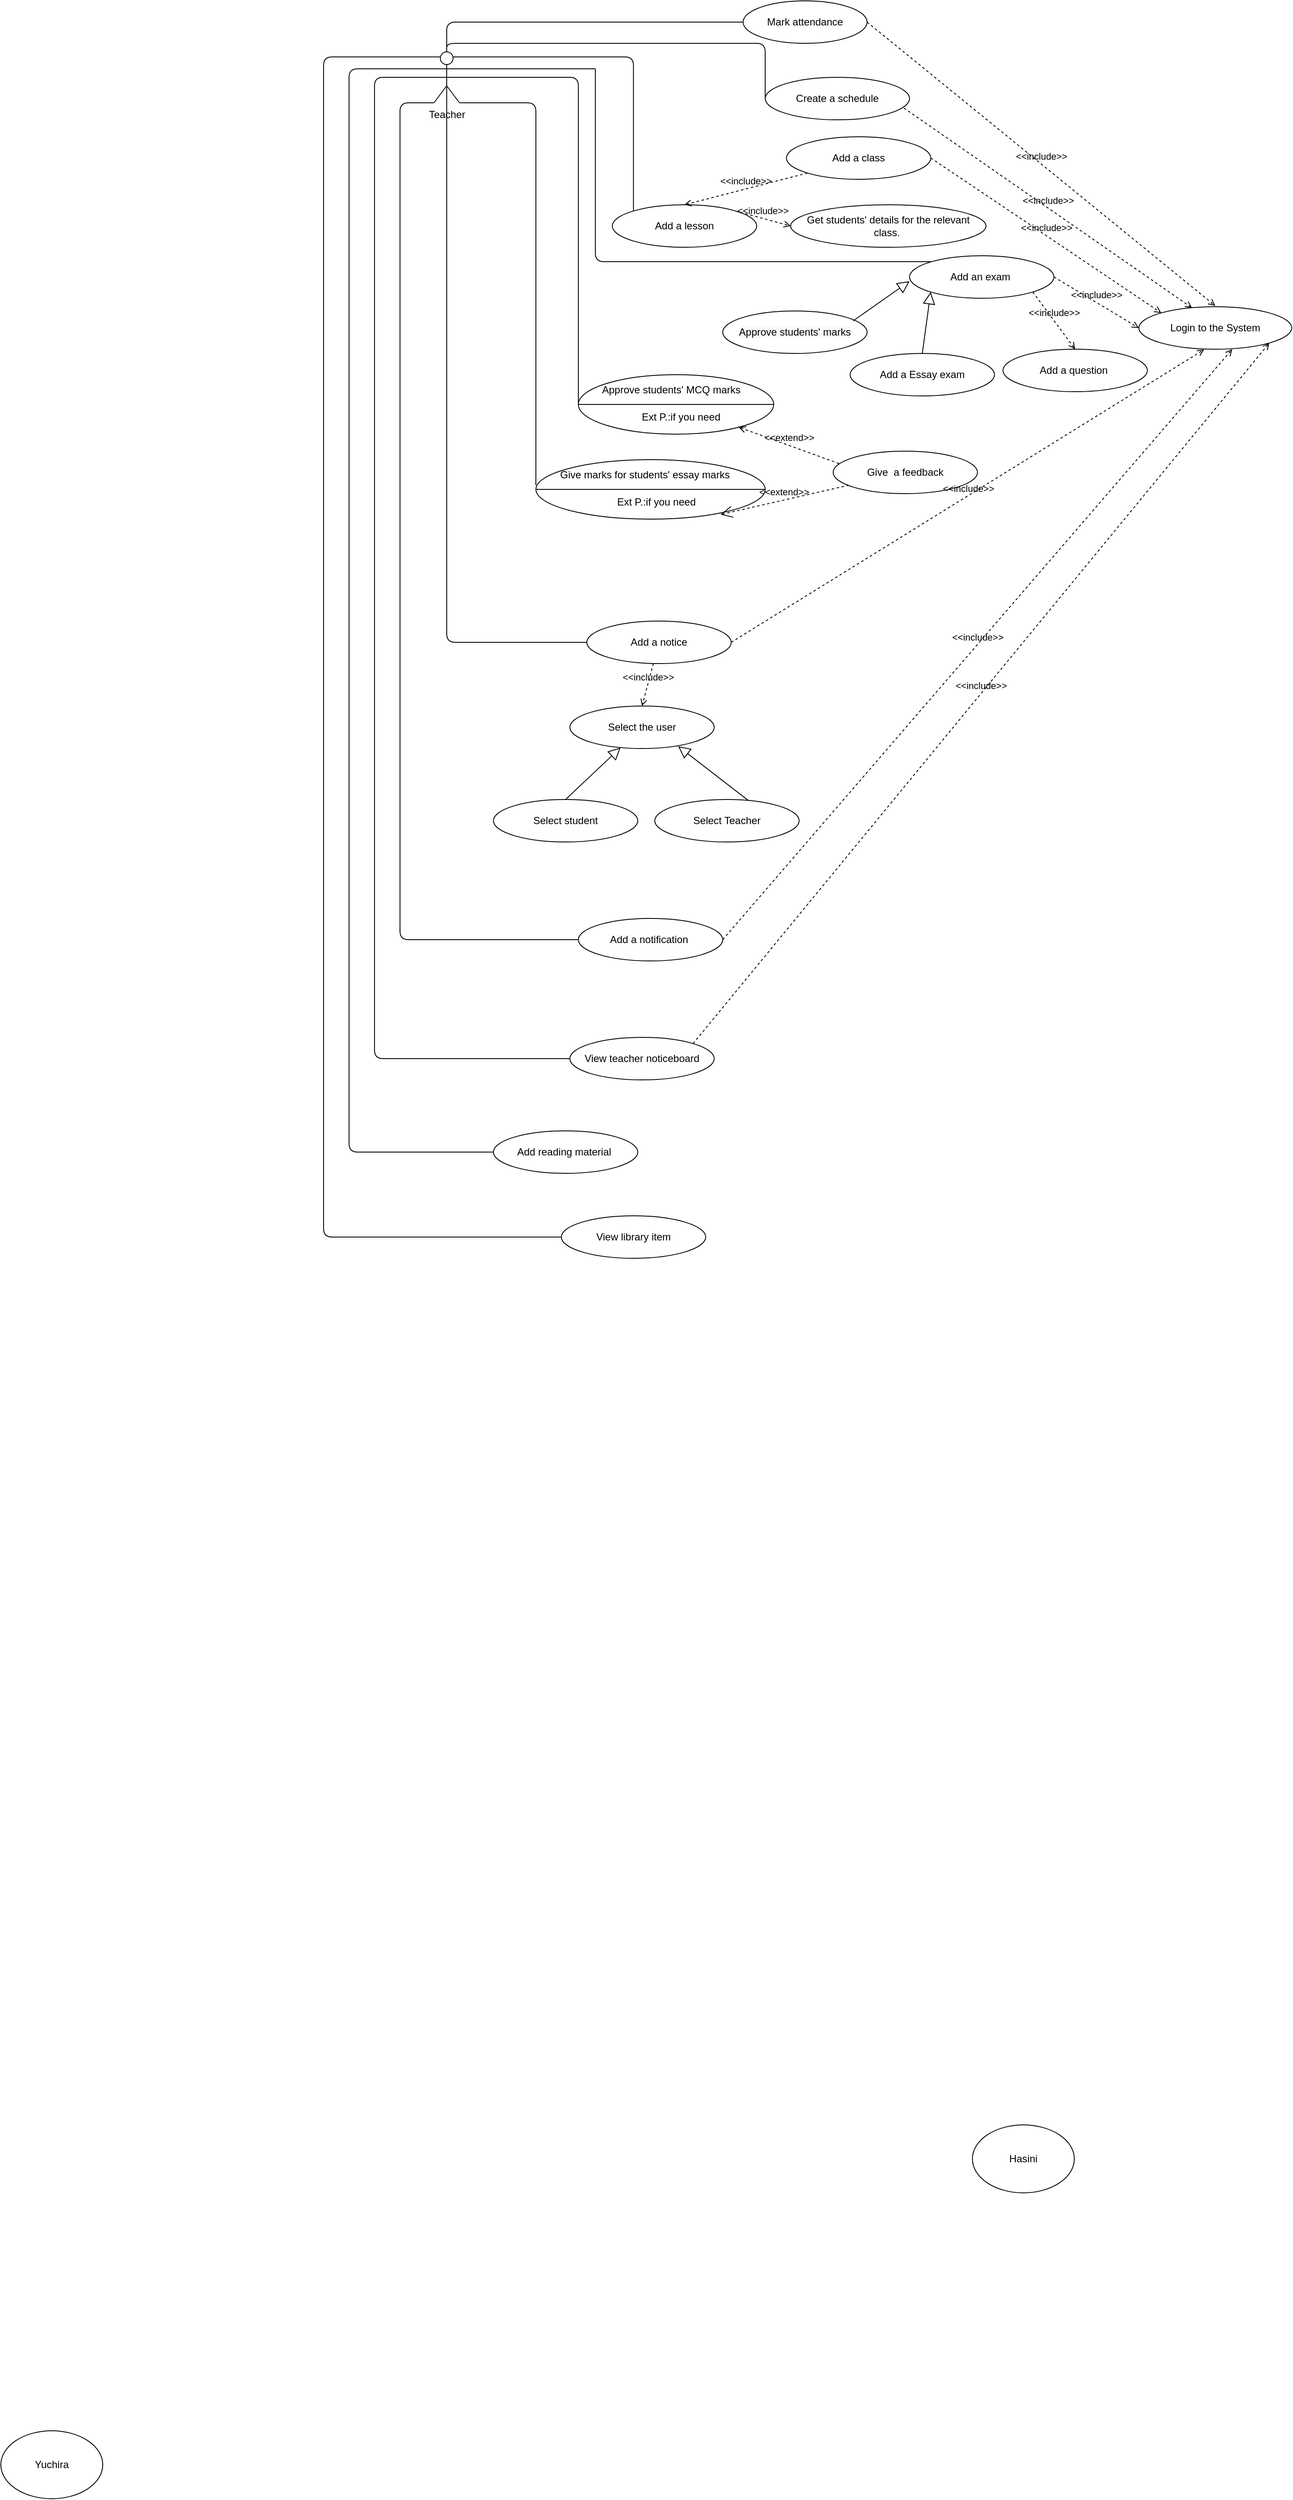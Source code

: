 <mxfile version="14.9.8" type="github">
  <diagram id="4McjJYbZN8BIUwtswG4Y" name="Page-1">
    <mxGraphModel dx="2048" dy="686" grid="1" gridSize="10" guides="1" tooltips="1" connect="1" arrows="1" fold="1" page="1" pageScale="1" pageWidth="827" pageHeight="1169" math="0" shadow="0">
      <root>
        <mxCell id="0" />
        <mxCell id="1" parent="0" />
        <mxCell id="UF2nYOWphOUwnpRi0saQ-10" value="Teacher" style="shape=umlActor;verticalLabelPosition=bottom;verticalAlign=top;html=1;outlineConnect=0;" vertex="1" parent="1">
          <mxGeometry x="-280" y="180" width="30" height="60" as="geometry" />
        </mxCell>
        <mxCell id="UF2nYOWphOUwnpRi0saQ-15" value="Mark attendance" style="ellipse;whiteSpace=wrap;html=1;" vertex="1" parent="1">
          <mxGeometry x="84" y="120" width="146" height="50" as="geometry" />
        </mxCell>
        <mxCell id="UF2nYOWphOUwnpRi0saQ-16" value="Login to the System" style="ellipse;whiteSpace=wrap;html=1;" vertex="1" parent="1">
          <mxGeometry x="550" y="480" width="180" height="50" as="geometry" />
        </mxCell>
        <mxCell id="UF2nYOWphOUwnpRi0saQ-17" value="&amp;lt;&amp;lt;include&amp;gt;&amp;gt;" style="html=1;verticalAlign=bottom;labelBackgroundColor=none;endArrow=open;endFill=0;dashed=1;exitX=1;exitY=0.5;exitDx=0;exitDy=0;" edge="1" parent="1" source="UF2nYOWphOUwnpRi0saQ-15">
          <mxGeometry width="160" relative="1" as="geometry">
            <mxPoint x="110" y="100" as="sourcePoint" />
            <mxPoint x="640" y="479" as="targetPoint" />
          </mxGeometry>
        </mxCell>
        <mxCell id="UF2nYOWphOUwnpRi0saQ-20" value="Create a schedule" style="ellipse;whiteSpace=wrap;html=1;" vertex="1" parent="1">
          <mxGeometry x="110" y="210" width="170" height="50" as="geometry" />
        </mxCell>
        <mxCell id="UF2nYOWphOUwnpRi0saQ-21" value="&amp;lt;&amp;lt;include&amp;gt;&amp;gt;" style="html=1;verticalAlign=bottom;labelBackgroundColor=none;endArrow=open;endFill=0;dashed=1;exitX=0.961;exitY=0.724;exitDx=0;exitDy=0;entryX=0.348;entryY=0.028;entryDx=0;entryDy=0;exitPerimeter=0;entryPerimeter=0;" edge="1" parent="1" source="UF2nYOWphOUwnpRi0saQ-20" target="UF2nYOWphOUwnpRi0saQ-16">
          <mxGeometry width="160" relative="1" as="geometry">
            <mxPoint x="310" y="210" as="sourcePoint" />
            <mxPoint x="610" y="460" as="targetPoint" />
          </mxGeometry>
        </mxCell>
        <mxCell id="UF2nYOWphOUwnpRi0saQ-31" value="Add a class" style="ellipse;whiteSpace=wrap;html=1;" vertex="1" parent="1">
          <mxGeometry x="135" y="280" width="170" height="50" as="geometry" />
        </mxCell>
        <mxCell id="UF2nYOWphOUwnpRi0saQ-32" value="&amp;lt;&amp;lt;include&amp;gt;&amp;gt;" style="html=1;verticalAlign=bottom;labelBackgroundColor=none;endArrow=open;endFill=0;dashed=1;entryX=0;entryY=0;entryDx=0;entryDy=0;exitX=1;exitY=0.5;exitDx=0;exitDy=0;" edge="1" parent="1" source="UF2nYOWphOUwnpRi0saQ-31" target="UF2nYOWphOUwnpRi0saQ-16">
          <mxGeometry width="160" relative="1" as="geometry">
            <mxPoint x="390" y="220" as="sourcePoint" />
            <mxPoint x="550" y="220" as="targetPoint" />
          </mxGeometry>
        </mxCell>
        <mxCell id="UF2nYOWphOUwnpRi0saQ-33" value="Add a lesson" style="ellipse;whiteSpace=wrap;html=1;" vertex="1" parent="1">
          <mxGeometry x="-70" y="360" width="170" height="50" as="geometry" />
        </mxCell>
        <mxCell id="UF2nYOWphOUwnpRi0saQ-34" value="&amp;lt;&amp;lt;include&amp;gt;&amp;gt;" style="html=1;verticalAlign=bottom;labelBackgroundColor=none;endArrow=open;endFill=0;dashed=1;exitX=0;exitY=1;exitDx=0;exitDy=0;entryX=0.5;entryY=0;entryDx=0;entryDy=0;" edge="1" parent="1" source="UF2nYOWphOUwnpRi0saQ-31" target="UF2nYOWphOUwnpRi0saQ-33">
          <mxGeometry width="160" relative="1" as="geometry">
            <mxPoint x="330" y="290" as="sourcePoint" />
            <mxPoint x="490" y="290" as="targetPoint" />
          </mxGeometry>
        </mxCell>
        <mxCell id="UF2nYOWphOUwnpRi0saQ-35" value="Get students&#39; details for the relevant class.&amp;nbsp;" style="ellipse;whiteSpace=wrap;html=1;" vertex="1" parent="1">
          <mxGeometry x="140" y="360" width="230" height="50" as="geometry" />
        </mxCell>
        <mxCell id="UF2nYOWphOUwnpRi0saQ-36" value="&amp;lt;&amp;lt;include&amp;gt;&amp;gt;" style="html=1;verticalAlign=bottom;labelBackgroundColor=none;endArrow=open;endFill=0;dashed=1;exitX=1;exitY=0;exitDx=0;exitDy=0;entryX=0;entryY=0.5;entryDx=0;entryDy=0;" edge="1" parent="1" source="UF2nYOWphOUwnpRi0saQ-33" target="UF2nYOWphOUwnpRi0saQ-35">
          <mxGeometry width="160" relative="1" as="geometry">
            <mxPoint x="530" y="360" as="sourcePoint" />
            <mxPoint x="690" y="360" as="targetPoint" />
          </mxGeometry>
        </mxCell>
        <mxCell id="UF2nYOWphOUwnpRi0saQ-37" value="Add an exam&amp;nbsp;" style="ellipse;whiteSpace=wrap;html=1;" vertex="1" parent="1">
          <mxGeometry x="280" y="420" width="170" height="50" as="geometry" />
        </mxCell>
        <mxCell id="UF2nYOWphOUwnpRi0saQ-38" value="&amp;lt;&amp;lt;include&amp;gt;&amp;gt;" style="html=1;verticalAlign=bottom;labelBackgroundColor=none;endArrow=open;endFill=0;dashed=1;exitX=1;exitY=0.5;exitDx=0;exitDy=0;entryX=0;entryY=0.5;entryDx=0;entryDy=0;" edge="1" parent="1" source="UF2nYOWphOUwnpRi0saQ-37" target="UF2nYOWphOUwnpRi0saQ-16">
          <mxGeometry width="160" relative="1" as="geometry">
            <mxPoint x="400" y="440" as="sourcePoint" />
            <mxPoint x="560" y="500" as="targetPoint" />
          </mxGeometry>
        </mxCell>
        <mxCell id="UF2nYOWphOUwnpRi0saQ-39" value="&lt;span style=&quot;color: rgb(0 , 0 , 0) ; font-family: &amp;#34;helvetica&amp;#34; ; font-size: 12px ; font-style: normal ; font-weight: 400 ; letter-spacing: normal ; text-align: center ; text-indent: 0px ; text-transform: none ; word-spacing: 0px ; background-color: rgb(248 , 249 , 250) ; display: inline ; float: none&quot;&gt;Approve students&#39; marks&lt;/span&gt;" style="ellipse;whiteSpace=wrap;html=1;" vertex="1" parent="1">
          <mxGeometry x="60" y="485" width="170" height="50" as="geometry" />
        </mxCell>
        <mxCell id="UF2nYOWphOUwnpRi0saQ-40" value="Add a Essay exam" style="ellipse;whiteSpace=wrap;html=1;" vertex="1" parent="1">
          <mxGeometry x="210" y="535" width="170" height="50" as="geometry" />
        </mxCell>
        <mxCell id="UF2nYOWphOUwnpRi0saQ-43" value="" style="edgeStyle=none;html=1;endSize=12;endArrow=block;endFill=0;exitX=0.904;exitY=0.232;exitDx=0;exitDy=0;exitPerimeter=0;" edge="1" parent="1" source="UF2nYOWphOUwnpRi0saQ-39">
          <mxGeometry width="160" relative="1" as="geometry">
            <mxPoint x="310" y="630" as="sourcePoint" />
            <mxPoint x="280" y="450" as="targetPoint" />
          </mxGeometry>
        </mxCell>
        <mxCell id="UF2nYOWphOUwnpRi0saQ-44" value="" style="edgeStyle=none;html=1;endSize=12;endArrow=block;endFill=0;exitX=0.5;exitY=0;exitDx=0;exitDy=0;entryX=0;entryY=1;entryDx=0;entryDy=0;" edge="1" parent="1" source="UF2nYOWphOUwnpRi0saQ-40" target="UF2nYOWphOUwnpRi0saQ-37">
          <mxGeometry width="160" relative="1" as="geometry">
            <mxPoint x="510" y="480" as="sourcePoint" />
            <mxPoint x="410" y="463" as="targetPoint" />
          </mxGeometry>
        </mxCell>
        <mxCell id="UF2nYOWphOUwnpRi0saQ-45" value="Add a question&amp;nbsp;" style="ellipse;whiteSpace=wrap;html=1;" vertex="1" parent="1">
          <mxGeometry x="390" y="530" width="170" height="50" as="geometry" />
        </mxCell>
        <mxCell id="UF2nYOWphOUwnpRi0saQ-46" value="&amp;lt;&amp;lt;include&amp;gt;&amp;gt;" style="html=1;verticalAlign=bottom;labelBackgroundColor=none;endArrow=open;endFill=0;dashed=1;exitX=1;exitY=1;exitDx=0;exitDy=0;entryX=0.5;entryY=0;entryDx=0;entryDy=0;" edge="1" parent="1" source="UF2nYOWphOUwnpRi0saQ-37" target="UF2nYOWphOUwnpRi0saQ-45">
          <mxGeometry width="160" relative="1" as="geometry">
            <mxPoint x="480" y="600" as="sourcePoint" />
            <mxPoint x="640" y="600" as="targetPoint" />
          </mxGeometry>
        </mxCell>
        <mxCell id="UF2nYOWphOUwnpRi0saQ-48" value="Give&amp;nbsp; a feedback" style="ellipse;whiteSpace=wrap;html=1;" vertex="1" parent="1">
          <mxGeometry x="190" y="650" width="170" height="50" as="geometry" />
        </mxCell>
        <mxCell id="UF2nYOWphOUwnpRi0saQ-49" value="&amp;lt;&amp;lt;extend&amp;gt;&amp;gt;" style="html=1;verticalAlign=bottom;labelBackgroundColor=none;endArrow=open;endFill=0;dashed=1;exitX=0.041;exitY=0.292;exitDx=0;exitDy=0;exitPerimeter=0;" edge="1" parent="1" source="UF2nYOWphOUwnpRi0saQ-48" target="UF2nYOWphOUwnpRi0saQ-47">
          <mxGeometry width="160" relative="1" as="geometry">
            <mxPoint x="120" y="700" as="sourcePoint" />
            <mxPoint x="120" y="595" as="targetPoint" />
          </mxGeometry>
        </mxCell>
        <mxCell id="UF2nYOWphOUwnpRi0saQ-54" value="" style="group" vertex="1" connectable="0" parent="1">
          <mxGeometry x="-110" y="560" width="230" height="70" as="geometry" />
        </mxCell>
        <mxCell id="UF2nYOWphOUwnpRi0saQ-47" value="" style="ellipse;whiteSpace=wrap;html=1;" vertex="1" parent="UF2nYOWphOUwnpRi0saQ-54">
          <mxGeometry width="230.0" height="70" as="geometry" />
        </mxCell>
        <mxCell id="UF2nYOWphOUwnpRi0saQ-53" value="" style="group" vertex="1" connectable="0" parent="UF2nYOWphOUwnpRi0saQ-54">
          <mxGeometry x="23" y="5" width="207.0" height="55" as="geometry" />
        </mxCell>
        <mxCell id="UF2nYOWphOUwnpRi0saQ-50" value="" style="endArrow=none;html=1;exitX=0;exitY=0.5;exitDx=0;exitDy=0;" edge="1" parent="UF2nYOWphOUwnpRi0saQ-53" source="UF2nYOWphOUwnpRi0saQ-47">
          <mxGeometry width="50" height="50" relative="1" as="geometry">
            <mxPoint x="23" y="65" as="sourcePoint" />
            <mxPoint x="207.0" y="30" as="targetPoint" />
          </mxGeometry>
        </mxCell>
        <mxCell id="UF2nYOWphOUwnpRi0saQ-51" value="Approve students&#39; MCQ marks" style="text;html=1;strokeColor=none;fillColor=none;align=center;verticalAlign=middle;whiteSpace=wrap;rounded=0;" vertex="1" parent="UF2nYOWphOUwnpRi0saQ-53">
          <mxGeometry width="172.5" height="25" as="geometry" />
        </mxCell>
        <mxCell id="UF2nYOWphOUwnpRi0saQ-52" value="Ext P.:if you need" style="text;html=1;strokeColor=none;fillColor=none;align=center;verticalAlign=middle;whiteSpace=wrap;rounded=0;" vertex="1" parent="UF2nYOWphOUwnpRi0saQ-53">
          <mxGeometry x="23" y="35" width="149.5" height="20" as="geometry" />
        </mxCell>
        <mxCell id="UF2nYOWphOUwnpRi0saQ-78" value="" style="group" vertex="1" connectable="0" parent="1">
          <mxGeometry x="-160" y="660" width="270" height="70" as="geometry" />
        </mxCell>
        <mxCell id="UF2nYOWphOUwnpRi0saQ-79" value="" style="ellipse;whiteSpace=wrap;html=1;" vertex="1" parent="UF2nYOWphOUwnpRi0saQ-78">
          <mxGeometry width="270.0" height="70" as="geometry" />
        </mxCell>
        <mxCell id="UF2nYOWphOUwnpRi0saQ-80" value="" style="group" vertex="1" connectable="0" parent="UF2nYOWphOUwnpRi0saQ-78">
          <mxGeometry x="27" y="5.0" width="243.0" height="55.0" as="geometry" />
        </mxCell>
        <mxCell id="UF2nYOWphOUwnpRi0saQ-81" value="" style="endArrow=none;html=1;exitX=0;exitY=0.5;exitDx=0;exitDy=0;" edge="1" parent="UF2nYOWphOUwnpRi0saQ-80" source="UF2nYOWphOUwnpRi0saQ-79">
          <mxGeometry width="50" height="50" relative="1" as="geometry">
            <mxPoint x="27" y="65.0" as="sourcePoint" />
            <mxPoint x="243.0" y="30" as="targetPoint" />
          </mxGeometry>
        </mxCell>
        <mxCell id="UF2nYOWphOUwnpRi0saQ-82" value="Give marks for students&#39; essay marks" style="text;html=1;strokeColor=none;fillColor=none;align=center;verticalAlign=middle;whiteSpace=wrap;rounded=0;" vertex="1" parent="UF2nYOWphOUwnpRi0saQ-80">
          <mxGeometry width="202.5" height="25.0" as="geometry" />
        </mxCell>
        <mxCell id="UF2nYOWphOUwnpRi0saQ-83" value="Ext P.:if you need" style="text;html=1;strokeColor=none;fillColor=none;align=center;verticalAlign=middle;whiteSpace=wrap;rounded=0;" vertex="1" parent="UF2nYOWphOUwnpRi0saQ-80">
          <mxGeometry x="27" y="35" width="175.5" height="20.0" as="geometry" />
        </mxCell>
        <mxCell id="UF2nYOWphOUwnpRi0saQ-85" value="&amp;lt;&amp;lt;extend&amp;gt;&amp;gt;" style="edgeStyle=none;html=1;startArrow=open;endArrow=none;startSize=12;verticalAlign=bottom;dashed=1;labelBackgroundColor=none;exitX=0.931;exitY=1.23;exitDx=0;exitDy=0;exitPerimeter=0;" edge="1" parent="1" source="UF2nYOWphOUwnpRi0saQ-83" target="UF2nYOWphOUwnpRi0saQ-48">
          <mxGeometry width="160" relative="1" as="geometry">
            <mxPoint x="90" y="710" as="sourcePoint" />
            <mxPoint x="260" y="715" as="targetPoint" />
          </mxGeometry>
        </mxCell>
        <mxCell id="UF2nYOWphOUwnpRi0saQ-89" value="Add a notice" style="ellipse;whiteSpace=wrap;html=1;" vertex="1" parent="1">
          <mxGeometry x="-100" y="850" width="170" height="50" as="geometry" />
        </mxCell>
        <mxCell id="UF2nYOWphOUwnpRi0saQ-91" value="&amp;lt;&amp;lt;include&amp;gt;&amp;gt;" style="edgeStyle=none;html=1;endArrow=open;verticalAlign=bottom;dashed=1;labelBackgroundColor=none;entryX=0.427;entryY=1.009;entryDx=0;entryDy=0;entryPerimeter=0;exitX=1;exitY=0.5;exitDx=0;exitDy=0;" edge="1" parent="1" source="UF2nYOWphOUwnpRi0saQ-89" target="UF2nYOWphOUwnpRi0saQ-16">
          <mxGeometry width="160" relative="1" as="geometry">
            <mxPoint x="250" y="795" as="sourcePoint" />
            <mxPoint x="640" y="530" as="targetPoint" />
          </mxGeometry>
        </mxCell>
        <mxCell id="UF2nYOWphOUwnpRi0saQ-94" value="Add a notification&amp;nbsp;" style="ellipse;whiteSpace=wrap;html=1;" vertex="1" parent="1">
          <mxGeometry x="-110" y="1200" width="170" height="50" as="geometry" />
        </mxCell>
        <mxCell id="UF2nYOWphOUwnpRi0saQ-95" value="&amp;lt;&amp;lt;include&amp;gt;&amp;gt;" style="edgeStyle=none;html=1;endArrow=open;verticalAlign=bottom;dashed=1;labelBackgroundColor=none;exitX=1;exitY=0.5;exitDx=0;exitDy=0;" edge="1" parent="1" source="UF2nYOWphOUwnpRi0saQ-94">
          <mxGeometry width="160" relative="1" as="geometry">
            <mxPoint x="280" y="845" as="sourcePoint" />
            <mxPoint x="660" y="530" as="targetPoint" />
          </mxGeometry>
        </mxCell>
        <mxCell id="UF2nYOWphOUwnpRi0saQ-96" value="View teacher noticeboard" style="ellipse;whiteSpace=wrap;html=1;" vertex="1" parent="1">
          <mxGeometry x="-120" y="1340" width="170" height="50" as="geometry" />
        </mxCell>
        <mxCell id="UF2nYOWphOUwnpRi0saQ-97" value="&amp;lt;&amp;lt;include&amp;gt;&amp;gt;" style="edgeStyle=none;html=1;endArrow=open;verticalAlign=bottom;dashed=1;labelBackgroundColor=none;exitX=1;exitY=0;exitDx=0;exitDy=0;entryX=1;entryY=1;entryDx=0;entryDy=0;" edge="1" parent="1" source="UF2nYOWphOUwnpRi0saQ-96" target="UF2nYOWphOUwnpRi0saQ-16">
          <mxGeometry width="160" relative="1" as="geometry">
            <mxPoint x="248" y="895" as="sourcePoint" />
            <mxPoint x="670.0" y="540" as="targetPoint" />
          </mxGeometry>
        </mxCell>
        <mxCell id="UF2nYOWphOUwnpRi0saQ-100" value="Select the user" style="ellipse;whiteSpace=wrap;html=1;" vertex="1" parent="1">
          <mxGeometry x="-120" y="950" width="170" height="50" as="geometry" />
        </mxCell>
        <mxCell id="UF2nYOWphOUwnpRi0saQ-101" value="&amp;lt;&amp;lt;include&amp;gt;&amp;gt;" style="html=1;verticalAlign=bottom;labelBackgroundColor=none;endArrow=open;endFill=0;dashed=1;entryX=0.5;entryY=0;entryDx=0;entryDy=0;" edge="1" parent="1" source="UF2nYOWphOUwnpRi0saQ-89" target="UF2nYOWphOUwnpRi0saQ-100">
          <mxGeometry width="160" relative="1" as="geometry">
            <mxPoint y="920" as="sourcePoint" />
            <mxPoint x="40" y="920" as="targetPoint" />
          </mxGeometry>
        </mxCell>
        <mxCell id="UF2nYOWphOUwnpRi0saQ-103" value="Select Teacher" style="ellipse;whiteSpace=wrap;html=1;" vertex="1" parent="1">
          <mxGeometry x="-20" y="1060" width="170" height="50" as="geometry" />
        </mxCell>
        <mxCell id="UF2nYOWphOUwnpRi0saQ-104" value="Select student" style="ellipse;whiteSpace=wrap;html=1;" vertex="1" parent="1">
          <mxGeometry x="-210" y="1060" width="170" height="50" as="geometry" />
        </mxCell>
        <mxCell id="UF2nYOWphOUwnpRi0saQ-105" value="" style="edgeStyle=none;html=1;endSize=12;endArrow=block;endFill=0;exitX=0.5;exitY=0;exitDx=0;exitDy=0;" edge="1" parent="1" source="UF2nYOWphOUwnpRi0saQ-104" target="UF2nYOWphOUwnpRi0saQ-100">
          <mxGeometry width="160" relative="1" as="geometry">
            <mxPoint x="-190" y="1210" as="sourcePoint" />
            <mxPoint x="-30" y="1210" as="targetPoint" />
          </mxGeometry>
        </mxCell>
        <mxCell id="UF2nYOWphOUwnpRi0saQ-106" value="" style="edgeStyle=none;html=1;endSize=12;endArrow=block;endFill=0;entryX=0.75;entryY=0.946;entryDx=0;entryDy=0;entryPerimeter=0;exitX=0.649;exitY=0.026;exitDx=0;exitDy=0;exitPerimeter=0;" edge="1" parent="1" source="UF2nYOWphOUwnpRi0saQ-103" target="UF2nYOWphOUwnpRi0saQ-100">
          <mxGeometry width="160" relative="1" as="geometry">
            <mxPoint x="50" y="1010" as="sourcePoint" />
            <mxPoint x="210" y="1010" as="targetPoint" />
          </mxGeometry>
        </mxCell>
        <mxCell id="UF2nYOWphOUwnpRi0saQ-108" value="Add reading material&amp;nbsp;" style="ellipse;whiteSpace=wrap;html=1;" vertex="1" parent="1">
          <mxGeometry x="-210" y="1450" width="170" height="50" as="geometry" />
        </mxCell>
        <mxCell id="UF2nYOWphOUwnpRi0saQ-109" value="View library item" style="ellipse;whiteSpace=wrap;html=1;" vertex="1" parent="1">
          <mxGeometry x="-130" y="1550" width="170" height="50" as="geometry" />
        </mxCell>
        <mxCell id="UF2nYOWphOUwnpRi0saQ-110" value="Hasini" style="ellipse;whiteSpace=wrap;html=1;" vertex="1" parent="1">
          <mxGeometry x="354" y="2620" width="120" height="80" as="geometry" />
        </mxCell>
        <mxCell id="UF2nYOWphOUwnpRi0saQ-111" value="Yuchira" style="ellipse;whiteSpace=wrap;html=1;" vertex="1" parent="1">
          <mxGeometry x="-790" y="2980" width="120" height="80" as="geometry" />
        </mxCell>
        <mxCell id="UF2nYOWphOUwnpRi0saQ-112" value="" style="edgeStyle=elbowEdgeStyle;html=1;endArrow=none;elbow=vertical;entryX=0.25;entryY=0.1;entryDx=0;entryDy=0;entryPerimeter=0;" edge="1" parent="1" source="UF2nYOWphOUwnpRi0saQ-109" target="UF2nYOWphOUwnpRi0saQ-10">
          <mxGeometry width="100" height="75" relative="1" as="geometry">
            <mxPoint x="-340" y="1405" as="sourcePoint" />
            <mxPoint x="-360" y="220" as="targetPoint" />
            <Array as="points">
              <mxPoint x="-410" y="1480" />
            </Array>
          </mxGeometry>
        </mxCell>
        <mxCell id="UF2nYOWphOUwnpRi0saQ-114" value="" style="edgeStyle=elbowEdgeStyle;html=1;endArrow=none;elbow=vertical;exitX=0;exitY=0.5;exitDx=0;exitDy=0;entryX=0;entryY=0.333;entryDx=0;entryDy=0;entryPerimeter=0;" edge="1" parent="1" source="UF2nYOWphOUwnpRi0saQ-108" target="UF2nYOWphOUwnpRi0saQ-10">
          <mxGeometry width="100" height="75" relative="1" as="geometry">
            <mxPoint x="-220" y="1405" as="sourcePoint" />
            <mxPoint x="-120" y="1330" as="targetPoint" />
            <Array as="points">
              <mxPoint x="-380" y="860" />
            </Array>
          </mxGeometry>
        </mxCell>
        <mxCell id="UF2nYOWphOUwnpRi0saQ-115" value="" style="edgeStyle=elbowEdgeStyle;html=1;endArrow=none;elbow=vertical;exitX=0;exitY=0.5;exitDx=0;exitDy=0;entryX=0.5;entryY=0.5;entryDx=0;entryDy=0;entryPerimeter=0;" edge="1" parent="1" source="UF2nYOWphOUwnpRi0saQ-96" target="UF2nYOWphOUwnpRi0saQ-10">
          <mxGeometry width="100" height="75" relative="1" as="geometry">
            <mxPoint x="-230" y="1335" as="sourcePoint" />
            <mxPoint x="-280" y="280" as="targetPoint" />
            <Array as="points">
              <mxPoint x="-350" y="780" />
            </Array>
          </mxGeometry>
        </mxCell>
        <mxCell id="UF2nYOWphOUwnpRi0saQ-116" value="" style="edgeStyle=elbowEdgeStyle;html=1;endArrow=none;elbow=vertical;exitX=0;exitY=0.5;exitDx=0;exitDy=0;entryX=0;entryY=1;entryDx=0;entryDy=0;entryPerimeter=0;" edge="1" parent="1" source="UF2nYOWphOUwnpRi0saQ-94" target="UF2nYOWphOUwnpRi0saQ-10">
          <mxGeometry width="100" height="75" relative="1" as="geometry">
            <mxPoint x="-260" y="1015" as="sourcePoint" />
            <mxPoint x="-160" y="940" as="targetPoint" />
            <Array as="points">
              <mxPoint x="-320" y="1190" />
            </Array>
          </mxGeometry>
        </mxCell>
        <mxCell id="UF2nYOWphOUwnpRi0saQ-117" value="" style="edgeStyle=elbowEdgeStyle;html=1;endArrow=none;elbow=vertical;entryX=0.5;entryY=0.5;entryDx=0;entryDy=0;entryPerimeter=0;exitX=0;exitY=0.5;exitDx=0;exitDy=0;" edge="1" parent="1" source="UF2nYOWphOUwnpRi0saQ-89" target="UF2nYOWphOUwnpRi0saQ-10">
          <mxGeometry width="100" height="75" relative="1" as="geometry">
            <mxPoint x="-200" y="815" as="sourcePoint" />
            <mxPoint x="-100" y="740" as="targetPoint" />
            <Array as="points">
              <mxPoint x="-220" y="875" />
            </Array>
          </mxGeometry>
        </mxCell>
        <mxCell id="UF2nYOWphOUwnpRi0saQ-120" value="" style="edgeStyle=elbowEdgeStyle;html=1;endArrow=none;elbow=vertical;exitX=0;exitY=0.5;exitDx=0;exitDy=0;entryX=0.5;entryY=0.5;entryDx=0;entryDy=0;entryPerimeter=0;" edge="1" parent="1" source="UF2nYOWphOUwnpRi0saQ-47" target="UF2nYOWphOUwnpRi0saQ-10">
          <mxGeometry width="100" height="75" relative="1" as="geometry">
            <mxPoint x="-170" y="555" as="sourcePoint" />
            <mxPoint x="-250" y="200" as="targetPoint" />
            <Array as="points">
              <mxPoint x="-190" y="210" />
              <mxPoint x="-140" y="200" />
            </Array>
          </mxGeometry>
        </mxCell>
        <mxCell id="UF2nYOWphOUwnpRi0saQ-121" value="" style="edgeStyle=elbowEdgeStyle;html=1;endArrow=none;elbow=vertical;entryX=1;entryY=1;entryDx=0;entryDy=0;entryPerimeter=0;" edge="1" parent="1" target="UF2nYOWphOUwnpRi0saQ-10">
          <mxGeometry width="100" height="75" relative="1" as="geometry">
            <mxPoint x="-160" y="690" as="sourcePoint" />
            <mxPoint x="-130" y="320" as="targetPoint" />
            <Array as="points">
              <mxPoint x="-200" y="240" />
            </Array>
          </mxGeometry>
        </mxCell>
        <mxCell id="UF2nYOWphOUwnpRi0saQ-124" value="" style="group" vertex="1" connectable="0" parent="1">
          <mxGeometry x="-250" y="200" width="210" height="227" as="geometry" />
        </mxCell>
        <mxCell id="UF2nYOWphOUwnpRi0saQ-122" value="" style="edgeStyle=elbowEdgeStyle;html=1;endArrow=none;elbow=vertical;entryX=0;entryY=0;entryDx=0;entryDy=0;" edge="1" parent="UF2nYOWphOUwnpRi0saQ-124" target="UF2nYOWphOUwnpRi0saQ-37">
          <mxGeometry width="100" height="75" relative="1" as="geometry">
            <mxPoint x="160" as="sourcePoint" />
            <mxPoint x="290" y="240" as="targetPoint" />
            <Array as="points">
              <mxPoint x="210" y="227" />
            </Array>
          </mxGeometry>
        </mxCell>
        <mxCell id="UF2nYOWphOUwnpRi0saQ-123" value="" style="edgeStyle=elbowEdgeStyle;html=1;endArrow=none;elbow=vertical;" edge="1" parent="UF2nYOWphOUwnpRi0saQ-124">
          <mxGeometry width="160" relative="1" as="geometry">
            <mxPoint as="sourcePoint" />
            <mxPoint x="160" as="targetPoint" />
          </mxGeometry>
        </mxCell>
        <mxCell id="UF2nYOWphOUwnpRi0saQ-125" value="" style="edgeStyle=elbowEdgeStyle;html=1;endArrow=none;elbow=vertical;exitX=0;exitY=0;exitDx=0;exitDy=0;entryX=0.75;entryY=0.1;entryDx=0;entryDy=0;entryPerimeter=0;" edge="1" parent="1" source="UF2nYOWphOUwnpRi0saQ-33" target="UF2nYOWphOUwnpRi0saQ-10">
          <mxGeometry width="100" height="75" relative="1" as="geometry">
            <mxPoint x="-30" y="285" as="sourcePoint" />
            <mxPoint x="70" y="210" as="targetPoint" />
            <Array as="points">
              <mxPoint x="-130" y="186" />
            </Array>
          </mxGeometry>
        </mxCell>
        <mxCell id="UF2nYOWphOUwnpRi0saQ-126" value="" style="edgeStyle=elbowEdgeStyle;html=1;endArrow=none;elbow=vertical;entryX=0;entryY=0.5;entryDx=0;entryDy=0;" edge="1" parent="1" target="UF2nYOWphOUwnpRi0saQ-20">
          <mxGeometry width="100" height="75" relative="1" as="geometry">
            <mxPoint x="-265" y="180" as="sourcePoint" />
            <mxPoint x="-60" y="150" as="targetPoint" />
            <Array as="points">
              <mxPoint x="-140" y="170" />
              <mxPoint x="-80" y="180" />
            </Array>
          </mxGeometry>
        </mxCell>
        <mxCell id="UF2nYOWphOUwnpRi0saQ-127" value="" style="edgeStyle=elbowEdgeStyle;html=1;endArrow=none;elbow=vertical;entryX=0;entryY=0.5;entryDx=0;entryDy=0;exitX=0.5;exitY=0;exitDx=0;exitDy=0;exitPerimeter=0;" edge="1" parent="1" source="UF2nYOWphOUwnpRi0saQ-10" target="UF2nYOWphOUwnpRi0saQ-15">
          <mxGeometry width="100" height="75" relative="1" as="geometry">
            <mxPoint x="-80" y="165" as="sourcePoint" />
            <mxPoint x="20" y="90" as="targetPoint" />
            <Array as="points">
              <mxPoint x="-90" y="145" />
            </Array>
          </mxGeometry>
        </mxCell>
      </root>
    </mxGraphModel>
  </diagram>
</mxfile>
